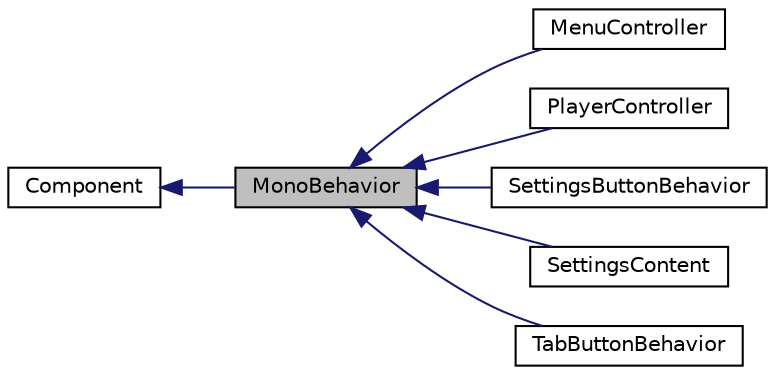 digraph "MonoBehavior"
{
 // LATEX_PDF_SIZE
  edge [fontname="Helvetica",fontsize="10",labelfontname="Helvetica",labelfontsize="10"];
  node [fontname="Helvetica",fontsize="10",shape=record];
  rankdir="LR";
  Node1 [label="MonoBehavior",height=0.2,width=0.4,color="black", fillcolor="grey75", style="filled", fontcolor="black",tooltip=" "];
  Node2 -> Node1 [dir="back",color="midnightblue",fontsize="10",style="solid",fontname="Helvetica"];
  Node2 [label="Component",height=0.2,width=0.4,color="black", fillcolor="white", style="filled",URL="$class_component.html",tooltip=" "];
  Node1 -> Node3 [dir="back",color="midnightblue",fontsize="10",style="solid",fontname="Helvetica"];
  Node3 [label="MenuController",height=0.2,width=0.4,color="black", fillcolor="white", style="filled",URL="$class_menu_controller.html",tooltip=" "];
  Node1 -> Node4 [dir="back",color="midnightblue",fontsize="10",style="solid",fontname="Helvetica"];
  Node4 [label="PlayerController",height=0.2,width=0.4,color="black", fillcolor="white", style="filled",URL="$class_player_controller.html",tooltip=" "];
  Node1 -> Node5 [dir="back",color="midnightblue",fontsize="10",style="solid",fontname="Helvetica"];
  Node5 [label="SettingsButtonBehavior",height=0.2,width=0.4,color="black", fillcolor="white", style="filled",URL="$class_settings_button_behavior.html",tooltip=" "];
  Node1 -> Node6 [dir="back",color="midnightblue",fontsize="10",style="solid",fontname="Helvetica"];
  Node6 [label="SettingsContent",height=0.2,width=0.4,color="black", fillcolor="white", style="filled",URL="$class_settings_content.html",tooltip=" "];
  Node1 -> Node7 [dir="back",color="midnightblue",fontsize="10",style="solid",fontname="Helvetica"];
  Node7 [label="TabButtonBehavior",height=0.2,width=0.4,color="black", fillcolor="white", style="filled",URL="$class_tab_button_behavior.html",tooltip=" "];
}
